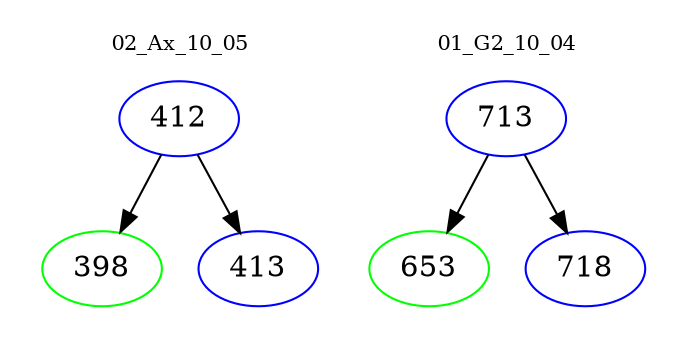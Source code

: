 digraph{
subgraph cluster_0 {
color = white
label = "02_Ax_10_05";
fontsize=10;
T0_412 [label="412", color="blue"]
T0_412 -> T0_398 [color="black"]
T0_398 [label="398", color="green"]
T0_412 -> T0_413 [color="black"]
T0_413 [label="413", color="blue"]
}
subgraph cluster_1 {
color = white
label = "01_G2_10_04";
fontsize=10;
T1_713 [label="713", color="blue"]
T1_713 -> T1_653 [color="black"]
T1_653 [label="653", color="green"]
T1_713 -> T1_718 [color="black"]
T1_718 [label="718", color="blue"]
}
}
